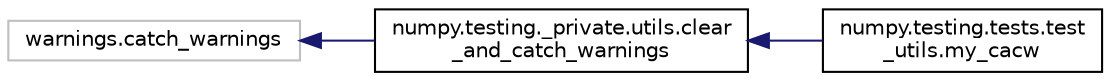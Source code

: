 digraph "Graphical Class Hierarchy"
{
 // LATEX_PDF_SIZE
  edge [fontname="Helvetica",fontsize="10",labelfontname="Helvetica",labelfontsize="10"];
  node [fontname="Helvetica",fontsize="10",shape=record];
  rankdir="LR";
  Node2603 [label="warnings.catch_warnings",height=0.2,width=0.4,color="grey75", fillcolor="white", style="filled",tooltip=" "];
  Node2603 -> Node0 [dir="back",color="midnightblue",fontsize="10",style="solid",fontname="Helvetica"];
  Node0 [label="numpy.testing._private.utils.clear\l_and_catch_warnings",height=0.2,width=0.4,color="black", fillcolor="white", style="filled",URL="$classnumpy_1_1testing_1_1__private_1_1utils_1_1clear__and__catch__warnings.html",tooltip=" "];
  Node0 -> Node1 [dir="back",color="midnightblue",fontsize="10",style="solid",fontname="Helvetica"];
  Node1 [label="numpy.testing.tests.test\l_utils.my_cacw",height=0.2,width=0.4,color="black", fillcolor="white", style="filled",URL="$classnumpy_1_1testing_1_1tests_1_1test__utils_1_1my__cacw.html",tooltip=" "];
}
